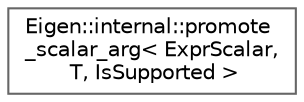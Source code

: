 digraph "Graphical Class Hierarchy"
{
 // LATEX_PDF_SIZE
  bgcolor="transparent";
  edge [fontname=Helvetica,fontsize=10,labelfontname=Helvetica,labelfontsize=10];
  node [fontname=Helvetica,fontsize=10,shape=box,height=0.2,width=0.4];
  rankdir="LR";
  Node0 [id="Node000000",label="Eigen::internal::promote\l_scalar_arg\< ExprScalar,\l T, IsSupported \>",height=0.2,width=0.4,color="grey40", fillcolor="white", style="filled",URL="$structEigen_1_1internal_1_1promote__scalar__arg.html",tooltip=" "];
}
